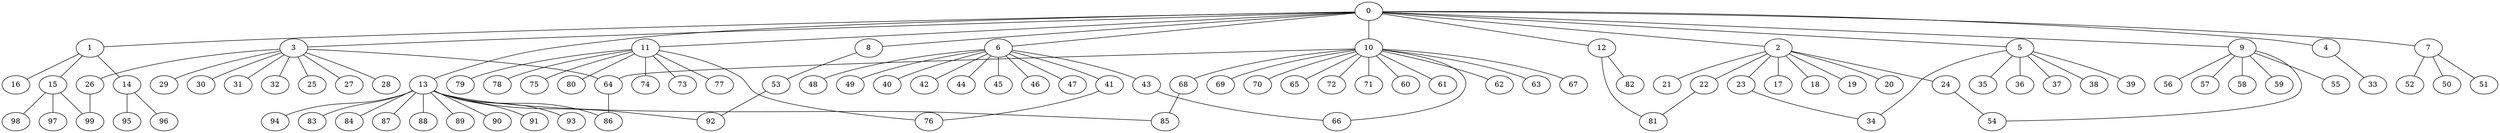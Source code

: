 
graph graphname {
    0 -- 1
0 -- 2
0 -- 3
0 -- 4
0 -- 5
0 -- 6
0 -- 7
0 -- 8
0 -- 9
0 -- 10
0 -- 11
0 -- 12
0 -- 13
1 -- 16
1 -- 14
1 -- 15
2 -- 17
2 -- 18
2 -- 19
2 -- 20
2 -- 21
2 -- 22
2 -- 23
2 -- 24
3 -- 32
3 -- 25
3 -- 26
3 -- 27
3 -- 28
3 -- 29
3 -- 30
3 -- 31
3 -- 64
4 -- 33
5 -- 34
5 -- 35
5 -- 36
5 -- 37
5 -- 38
5 -- 39
6 -- 40
6 -- 41
6 -- 42
6 -- 43
6 -- 44
6 -- 45
6 -- 46
6 -- 47
6 -- 48
6 -- 49
7 -- 50
7 -- 51
7 -- 52
8 -- 53
9 -- 54
9 -- 55
9 -- 56
9 -- 57
9 -- 58
9 -- 59
10 -- 64
10 -- 66
10 -- 67
10 -- 68
10 -- 69
10 -- 70
10 -- 65
10 -- 72
10 -- 71
10 -- 60
10 -- 61
10 -- 62
10 -- 63
11 -- 73
11 -- 74
11 -- 75
11 -- 76
11 -- 77
11 -- 78
11 -- 79
11 -- 80
12 -- 81
12 -- 82
13 -- 83
13 -- 84
13 -- 85
13 -- 86
13 -- 87
13 -- 88
13 -- 89
13 -- 90
13 -- 91
13 -- 92
13 -- 93
13 -- 94
14 -- 96
14 -- 95
15 -- 98
15 -- 99
15 -- 97
22 -- 81
23 -- 34
24 -- 54
26 -- 99
41 -- 76
43 -- 66
53 -- 92
64 -- 86
68 -- 85

}
